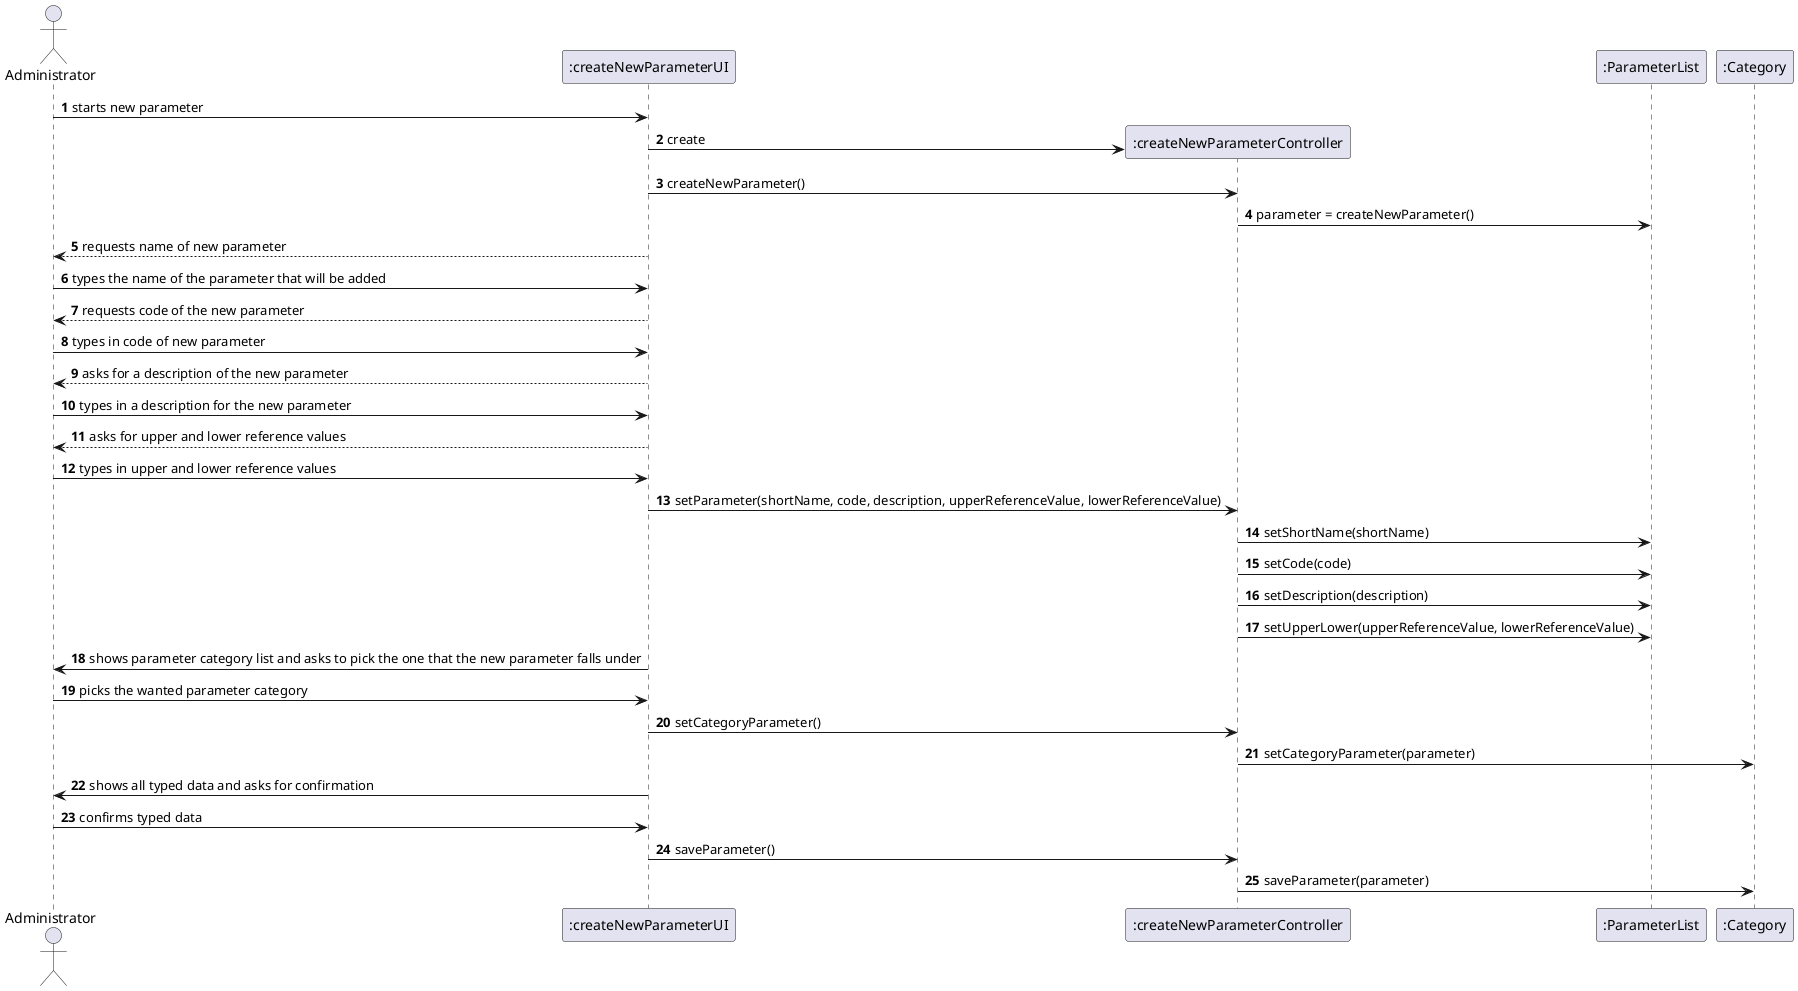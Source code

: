 @startuml

autonumber

actor Administrator as admin
participant ":createNewParameterUI" as UI
participant ":createNewParameterController" as Controller
participant ":ParameterList" as param
participant ":Category" as cat

admin -> UI: starts new parameter
create Controller
UI -> Controller: create
UI -> Controller: createNewParameter()
Controller -> param: parameter = createNewParameter()
UI --> admin: requests name of new parameter
admin -> UI: types the name of the parameter that will be added
UI --> admin: requests code of the new parameter
admin -> UI: types in code of new parameter
UI --> admin: asks for a description of the new parameter
admin -> UI: types in a description for the new parameter
UI --> admin: asks for upper and lower reference values
admin -> UI: types in upper and lower reference values
UI -> Controller: setParameter(shortName, code, description, upperReferenceValue, lowerReferenceValue)
Controller -> param: setShortName(shortName)
Controller -> param: setCode(code)
Controller -> param: setDescription(description)
Controller -> param: setUpperLower(upperReferenceValue, lowerReferenceValue)
UI -> admin: shows parameter category list and asks to pick the one that the new parameter falls under
admin -> UI: picks the wanted parameter category
UI -> Controller: setCategoryParameter()
Controller -> cat: setCategoryParameter(parameter)
UI -> admin: shows all typed data and asks for confirmation
admin -> UI: confirms typed data
UI -> Controller: saveParameter()
Controller -> cat: saveParameter(parameter)


@enduml